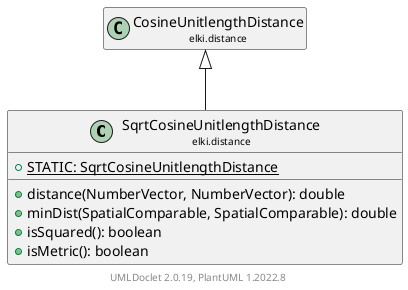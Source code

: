 @startuml
    remove .*\.(Instance|Par|Parameterizer|Factory)$
    set namespaceSeparator none
    hide empty fields
    hide empty methods

    class "<size:14>SqrtCosineUnitlengthDistance\n<size:10>elki.distance" as elki.distance.SqrtCosineUnitlengthDistance [[SqrtCosineUnitlengthDistance.html]] {
        {static} +STATIC: SqrtCosineUnitlengthDistance
        +distance(NumberVector, NumberVector): double
        +minDist(SpatialComparable, SpatialComparable): double
        +isSquared(): boolean
        +isMetric(): boolean
    }

    class "<size:14>CosineUnitlengthDistance\n<size:10>elki.distance" as elki.distance.CosineUnitlengthDistance [[CosineUnitlengthDistance.html]]
    class "<size:14>SqrtCosineUnitlengthDistance.Par\n<size:10>elki.distance" as elki.distance.SqrtCosineUnitlengthDistance.Par [[SqrtCosineUnitlengthDistance.Par.html]]

    elki.distance.CosineUnitlengthDistance <|-- elki.distance.SqrtCosineUnitlengthDistance
    elki.distance.SqrtCosineUnitlengthDistance +-- elki.distance.SqrtCosineUnitlengthDistance.Par

    center footer UMLDoclet 2.0.19, PlantUML 1.2022.8
@enduml
